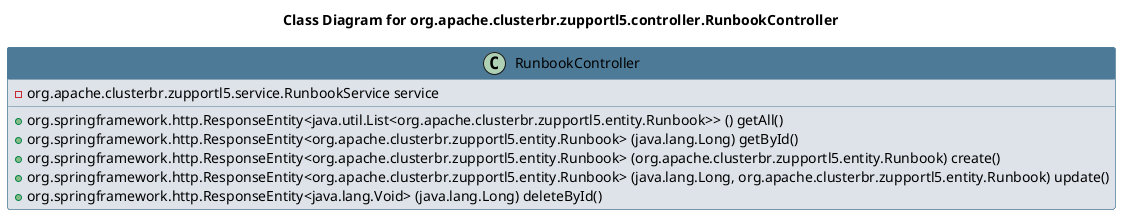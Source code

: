 @startuml 
skinparam class { 
 BackgroundColor #DEE3E9 
 ArrowColor #4D7A97 
 BorderColor #4D7A97 
}
left to right direction 
title Class Diagram for org.apache.clusterbr.zupportl5.controller.RunbookController
skinparam titleBackgroundColor White
skinparam classHeaderBackgroundColor #4D7A97 
skinparam stereotypeCBackgroundColor #F8981D 

class RunbookController {
 - org.apache.clusterbr.zupportl5.service.RunbookService service
 + org.springframework.http.ResponseEntity<java.util.List<org.apache.clusterbr.zupportl5.entity.Runbook>> () getAll()
 + org.springframework.http.ResponseEntity<org.apache.clusterbr.zupportl5.entity.Runbook> (java.lang.Long) getById()
 + org.springframework.http.ResponseEntity<org.apache.clusterbr.zupportl5.entity.Runbook> (org.apache.clusterbr.zupportl5.entity.Runbook) create()
 + org.springframework.http.ResponseEntity<org.apache.clusterbr.zupportl5.entity.Runbook> (java.lang.Long, org.apache.clusterbr.zupportl5.entity.Runbook) update()
 + org.springframework.http.ResponseEntity<java.lang.Void> (java.lang.Long) deleteById()
}
@enduml